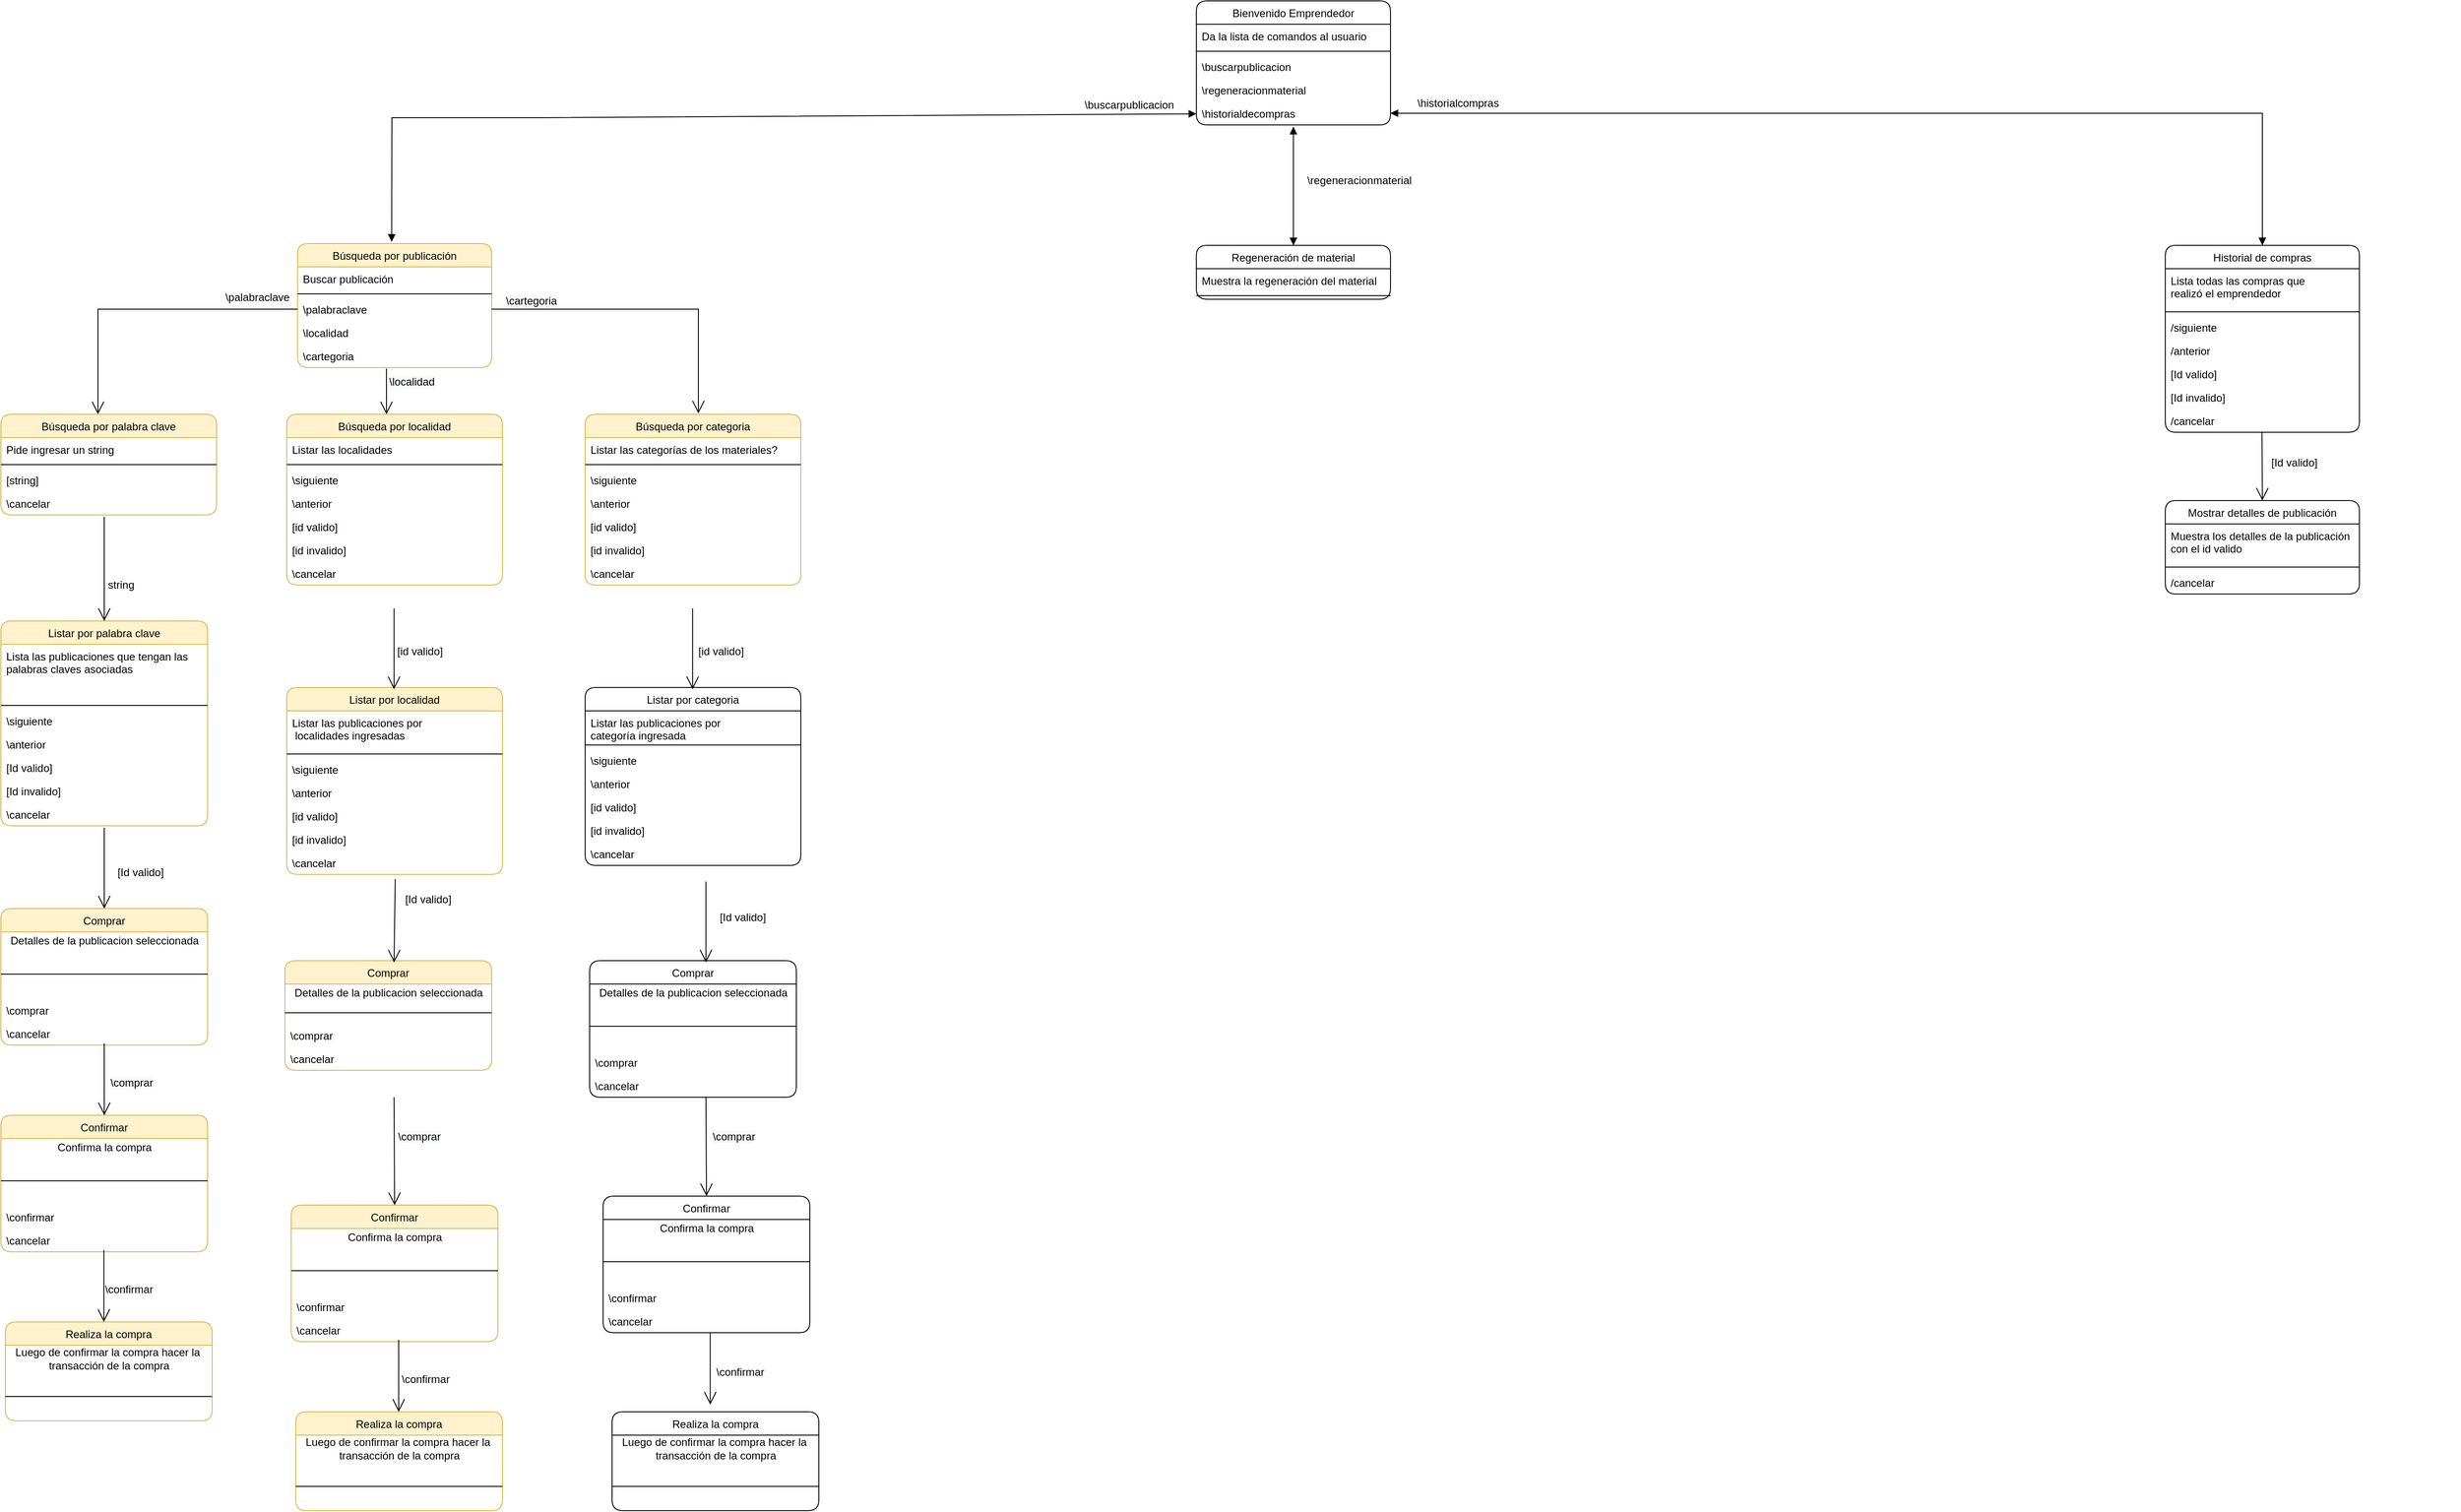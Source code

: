 <mxfile version="15.7.3" type="device"><diagram id="ck6hwYot3QmczjwxA_Va" name="Page-1"><mxGraphModel dx="2500" dy="2056" grid="1" gridSize="10" guides="1" tooltips="1" connect="1" arrows="1" fold="1" page="1" pageScale="1" pageWidth="827" pageHeight="1169" math="0" shadow="0"><root><mxCell id="0"/><mxCell id="1" parent="0"/><mxCell id="-AC4MAWslslYkM7edlEW-5" value="Bienvenido Emprendedor" style="swimlane;fontStyle=0;childLayout=stackLayout;horizontal=1;startSize=26;fillColor=none;horizontalStack=0;resizeParent=1;resizeParentMax=0;resizeLast=0;collapsible=1;marginBottom=0;rounded=1;" parent="1" vertex="1"><mxGeometry x="990" y="-460" width="216" height="138" as="geometry"><mxRectangle x="307" y="-410" width="170" height="26" as="alternateBounds"/></mxGeometry></mxCell><mxCell id="-AC4MAWslslYkM7edlEW-6" value="Da la lista de comandos al usuario" style="text;strokeColor=none;fillColor=none;align=left;verticalAlign=top;spacingLeft=4;spacingRight=4;overflow=hidden;rotatable=0;points=[[0,0.5],[1,0.5]];portConstraint=eastwest;" parent="-AC4MAWslslYkM7edlEW-5" vertex="1"><mxGeometry y="26" width="216" height="26" as="geometry"/></mxCell><mxCell id="-AC4MAWslslYkM7edlEW-7" value="" style="line;strokeWidth=1;fillColor=none;align=left;verticalAlign=middle;spacingTop=-1;spacingLeft=3;spacingRight=3;rotatable=0;labelPosition=right;points=[];portConstraint=eastwest;rounded=1;" parent="-AC4MAWslslYkM7edlEW-5" vertex="1"><mxGeometry y="52" width="216" height="8" as="geometry"/></mxCell><mxCell id="-AC4MAWslslYkM7edlEW-8" value="\buscarpublicacion" style="text;strokeColor=none;fillColor=none;align=left;verticalAlign=top;spacingLeft=4;spacingRight=4;overflow=hidden;rotatable=0;points=[[0,0.5],[1,0.5]];portConstraint=eastwest;glass=0;shadow=0;" parent="-AC4MAWslslYkM7edlEW-5" vertex="1"><mxGeometry y="60" width="216" height="26" as="geometry"/></mxCell><mxCell id="-AC4MAWslslYkM7edlEW-9" value="\regeneracionmaterial" style="text;strokeColor=none;fillColor=none;align=left;verticalAlign=top;spacingLeft=4;spacingRight=4;overflow=hidden;rotatable=0;points=[[0,0.5],[1,0.5]];portConstraint=eastwest;" parent="-AC4MAWslslYkM7edlEW-5" vertex="1"><mxGeometry y="86" width="216" height="26" as="geometry"/></mxCell><mxCell id="-AC4MAWslslYkM7edlEW-10" value="\historialdecompras" style="text;strokeColor=none;fillColor=none;align=left;verticalAlign=top;spacingLeft=4;spacingRight=4;overflow=hidden;rotatable=0;points=[[0,0.5],[1,0.5]];portConstraint=eastwest;" parent="-AC4MAWslslYkM7edlEW-5" vertex="1"><mxGeometry y="112" width="216" height="26" as="geometry"/></mxCell><mxCell id="-AC4MAWslslYkM7edlEW-22" value="Búsqueda por publicación" style="swimlane;fontStyle=0;childLayout=stackLayout;horizontal=1;startSize=26;fillColor=#fff2cc;horizontalStack=0;resizeParent=1;resizeParentMax=0;resizeLast=0;collapsible=1;marginBottom=0;rounded=1;strokeColor=#d6b656;" parent="1" vertex="1"><mxGeometry x="-10" y="-190" width="216" height="138" as="geometry"><mxRectangle x="307" y="-410" width="170" height="26" as="alternateBounds"/></mxGeometry></mxCell><mxCell id="-AC4MAWslslYkM7edlEW-23" value="Buscar publicación " style="text;strokeColor=none;fillColor=none;align=left;verticalAlign=top;spacingLeft=4;spacingRight=4;overflow=hidden;rotatable=0;points=[[0,0.5],[1,0.5]];portConstraint=eastwest;" parent="-AC4MAWslslYkM7edlEW-22" vertex="1"><mxGeometry y="26" width="216" height="26" as="geometry"/></mxCell><mxCell id="-AC4MAWslslYkM7edlEW-24" value="" style="line;strokeWidth=1;fillColor=none;align=left;verticalAlign=middle;spacingTop=-1;spacingLeft=3;spacingRight=3;rotatable=0;labelPosition=right;points=[];portConstraint=eastwest;rounded=1;" parent="-AC4MAWslslYkM7edlEW-22" vertex="1"><mxGeometry y="52" width="216" height="8" as="geometry"/></mxCell><mxCell id="-AC4MAWslslYkM7edlEW-25" value="\palabraclave" style="text;strokeColor=none;fillColor=none;align=left;verticalAlign=top;spacingLeft=4;spacingRight=4;overflow=hidden;rotatable=0;points=[[0,0.5],[1,0.5]];portConstraint=eastwest;glass=0;shadow=0;" parent="-AC4MAWslslYkM7edlEW-22" vertex="1"><mxGeometry y="60" width="216" height="26" as="geometry"/></mxCell><mxCell id="-AC4MAWslslYkM7edlEW-26" value="\localidad" style="text;strokeColor=none;fillColor=none;align=left;verticalAlign=top;spacingLeft=4;spacingRight=4;overflow=hidden;rotatable=0;points=[[0,0.5],[1,0.5]];portConstraint=eastwest;" parent="-AC4MAWslslYkM7edlEW-22" vertex="1"><mxGeometry y="86" width="216" height="26" as="geometry"/></mxCell><mxCell id="-AC4MAWslslYkM7edlEW-27" value="\cartegoria" style="text;strokeColor=none;fillColor=none;align=left;verticalAlign=top;spacingLeft=4;spacingRight=4;overflow=hidden;rotatable=0;points=[[0,0.5],[1,0.5]];portConstraint=eastwest;" parent="-AC4MAWslslYkM7edlEW-22" vertex="1"><mxGeometry y="112" width="216" height="26" as="geometry"/></mxCell><mxCell id="-AC4MAWslslYkM7edlEW-28" value="" style="endArrow=block;startArrow=block;endFill=1;startFill=1;html=1;rounded=0;exitX=0.485;exitY=-0.014;exitDx=0;exitDy=0;exitPerimeter=0;" parent="1" source="-AC4MAWslslYkM7edlEW-22" target="-AC4MAWslslYkM7edlEW-10" edge="1"><mxGeometry width="160" relative="1" as="geometry"><mxPoint x="140" y="-180" as="sourcePoint"/><mxPoint x="300" y="-180" as="targetPoint"/><Array as="points"><mxPoint x="95" y="-330"/><mxPoint x="260" y="-330"/></Array></mxGeometry></mxCell><mxCell id="-AC4MAWslslYkM7edlEW-29" value="\buscarpublicacion" style="text;html=1;align=center;verticalAlign=middle;resizable=0;points=[];autosize=1;strokeColor=none;fillColor=none;" parent="1" vertex="1"><mxGeometry x="860" y="-354" width="110" height="20" as="geometry"/></mxCell><mxCell id="-AC4MAWslslYkM7edlEW-30" value="" style="endArrow=open;endFill=1;endSize=12;html=1;rounded=0;exitX=0.458;exitY=1.044;exitDx=0;exitDy=0;exitPerimeter=0;" parent="1" source="-AC4MAWslslYkM7edlEW-27" edge="1"><mxGeometry width="160" relative="1" as="geometry"><mxPoint x="10" y="-80" as="sourcePoint"/><mxPoint x="89" as="targetPoint"/></mxGeometry></mxCell><mxCell id="-AC4MAWslslYkM7edlEW-62" value="" style="endArrow=open;endFill=1;endSize=12;html=1;rounded=0;exitX=0;exitY=0.5;exitDx=0;exitDy=0;entryX=0.5;entryY=0;entryDx=0;entryDy=0;" parent="1" source="-AC4MAWslslYkM7edlEW-25" edge="1"><mxGeometry width="160" relative="1" as="geometry"><mxPoint x="-20" y="-70" as="sourcePoint"/><mxPoint x="-232.0" as="targetPoint"/><Array as="points"><mxPoint x="-232" y="-117"/></Array></mxGeometry></mxCell><mxCell id="-AC4MAWslslYkM7edlEW-63" value="" style="endArrow=open;endFill=1;endSize=12;html=1;rounded=0;exitX=1;exitY=0.5;exitDx=0;exitDy=0;entryX=0.537;entryY=-0.007;entryDx=0;entryDy=0;entryPerimeter=0;" parent="1" source="-AC4MAWslslYkM7edlEW-25" edge="1"><mxGeometry width="160" relative="1" as="geometry"><mxPoint x="-20" y="-70" as="sourcePoint"/><mxPoint x="435.992" y="-0.966" as="targetPoint"/><Array as="points"><mxPoint x="436" y="-117"/></Array></mxGeometry></mxCell><mxCell id="-AC4MAWslslYkM7edlEW-64" value="&lt;span style=&quot;text-align: left&quot;&gt;\palabraclave&lt;/span&gt;" style="text;html=1;align=center;verticalAlign=middle;resizable=0;points=[];autosize=1;strokeColor=none;fillColor=none;" parent="1" vertex="1"><mxGeometry x="-100" y="-140" width="90" height="20" as="geometry"/></mxCell><mxCell id="-AC4MAWslslYkM7edlEW-65" value="&lt;span style=&quot;color: rgb(0, 0, 0); font-family: helvetica; font-size: 12px; font-style: normal; font-weight: 400; letter-spacing: normal; text-align: left; text-indent: 0px; text-transform: none; word-spacing: 0px; background-color: rgb(248, 249, 250); display: inline; float: none;&quot;&gt;\localidad&lt;/span&gt;" style="text;whiteSpace=wrap;html=1;" parent="1" vertex="1"><mxGeometry x="90" y="-50" width="80" height="30" as="geometry"/></mxCell><mxCell id="-AC4MAWslslYkM7edlEW-67" value="&lt;span style=&quot;color: rgb(0, 0, 0); font-family: helvetica; font-size: 12px; font-style: normal; font-weight: 400; letter-spacing: normal; text-align: left; text-indent: 0px; text-transform: none; word-spacing: 0px; background-color: rgb(248, 249, 250); display: inline; float: none;&quot;&gt;\cartegoria&lt;/span&gt;" style="text;whiteSpace=wrap;html=1;" parent="1" vertex="1"><mxGeometry x="220" y="-140" width="80" height="30" as="geometry"/></mxCell><mxCell id="-AC4MAWslslYkM7edlEW-74" value="Búsqueda por palabra clave" style="swimlane;fontStyle=0;childLayout=stackLayout;horizontal=1;startSize=26;horizontalStack=0;resizeParent=1;resizeParentMax=0;resizeLast=0;collapsible=1;marginBottom=0;rounded=1;fillColor=#fff2cc;strokeColor=#d6b656;" parent="1" vertex="1"><mxGeometry x="-340" width="240" height="112" as="geometry"/></mxCell><mxCell id="-AC4MAWslslYkM7edlEW-75" value="Pide ingresar un string" style="text;strokeColor=none;fillColor=none;align=left;verticalAlign=top;spacingLeft=4;spacingRight=4;overflow=hidden;rotatable=0;points=[[0,0.5],[1,0.5]];portConstraint=eastwest;" parent="-AC4MAWslslYkM7edlEW-74" vertex="1"><mxGeometry y="26" width="240" height="26" as="geometry"/></mxCell><mxCell id="-AC4MAWslslYkM7edlEW-76" value="" style="line;strokeWidth=1;fillColor=none;align=left;verticalAlign=middle;spacingTop=-1;spacingLeft=3;spacingRight=3;rotatable=0;labelPosition=right;points=[];portConstraint=eastwest;rounded=1;" parent="-AC4MAWslslYkM7edlEW-74" vertex="1"><mxGeometry y="52" width="240" height="8" as="geometry"/></mxCell><mxCell id="-AC4MAWslslYkM7edlEW-77" value="[string]" style="text;strokeColor=none;fillColor=none;align=left;verticalAlign=top;spacingLeft=4;spacingRight=4;overflow=hidden;rotatable=0;points=[[0,0.5],[1,0.5]];portConstraint=eastwest;" parent="-AC4MAWslslYkM7edlEW-74" vertex="1"><mxGeometry y="60" width="240" height="26" as="geometry"/></mxCell><mxCell id="-AC4MAWslslYkM7edlEW-79" value="\cancelar" style="text;strokeColor=none;fillColor=none;align=left;verticalAlign=top;spacingLeft=4;spacingRight=4;overflow=hidden;rotatable=0;points=[[0,0.5],[1,0.5]];portConstraint=eastwest;" parent="-AC4MAWslslYkM7edlEW-74" vertex="1"><mxGeometry y="86" width="240" height="26" as="geometry"/></mxCell><mxCell id="-AC4MAWslslYkM7edlEW-80" value="Búsqueda por localidad" style="swimlane;fontStyle=0;childLayout=stackLayout;horizontal=1;startSize=26;horizontalStack=0;resizeParent=1;resizeParentMax=0;resizeLast=0;collapsible=1;marginBottom=0;rounded=1;fillColor=#fff2cc;strokeColor=#d6b656;" parent="1" vertex="1"><mxGeometry x="-22" width="240" height="190" as="geometry"/></mxCell><mxCell id="-AC4MAWslslYkM7edlEW-81" value="Listar las localidades" style="text;strokeColor=none;fillColor=none;align=left;verticalAlign=top;spacingLeft=4;spacingRight=4;overflow=hidden;rotatable=0;points=[[0,0.5],[1,0.5]];portConstraint=eastwest;" parent="-AC4MAWslslYkM7edlEW-80" vertex="1"><mxGeometry y="26" width="240" height="26" as="geometry"/></mxCell><mxCell id="-AC4MAWslslYkM7edlEW-82" value="" style="line;strokeWidth=1;fillColor=none;align=left;verticalAlign=middle;spacingTop=-1;spacingLeft=3;spacingRight=3;rotatable=0;labelPosition=right;points=[];portConstraint=eastwest;rounded=1;" parent="-AC4MAWslslYkM7edlEW-80" vertex="1"><mxGeometry y="52" width="240" height="8" as="geometry"/></mxCell><mxCell id="-AC4MAWslslYkM7edlEW-83" value="\siguiente" style="text;strokeColor=none;fillColor=none;align=left;verticalAlign=top;spacingLeft=4;spacingRight=4;overflow=hidden;rotatable=0;points=[[0,0.5],[1,0.5]];portConstraint=eastwest;" parent="-AC4MAWslslYkM7edlEW-80" vertex="1"><mxGeometry y="60" width="240" height="26" as="geometry"/></mxCell><mxCell id="-AC4MAWslslYkM7edlEW-84" value="\anterior" style="text;strokeColor=none;fillColor=none;align=left;verticalAlign=top;spacingLeft=4;spacingRight=4;overflow=hidden;rotatable=0;points=[[0,0.5],[1,0.5]];portConstraint=eastwest;" parent="-AC4MAWslslYkM7edlEW-80" vertex="1"><mxGeometry y="86" width="240" height="26" as="geometry"/></mxCell><mxCell id="-AC4MAWslslYkM7edlEW-85" value="[id valido]" style="text;strokeColor=none;fillColor=none;align=left;verticalAlign=top;spacingLeft=4;spacingRight=4;overflow=hidden;rotatable=0;points=[[0,0.5],[1,0.5]];portConstraint=eastwest;" parent="-AC4MAWslslYkM7edlEW-80" vertex="1"><mxGeometry y="112" width="240" height="26" as="geometry"/></mxCell><mxCell id="-AC4MAWslslYkM7edlEW-86" value="[id invalido]" style="text;strokeColor=none;fillColor=none;align=left;verticalAlign=top;spacingLeft=4;spacingRight=4;overflow=hidden;rotatable=0;points=[[0,0.5],[1,0.5]];portConstraint=eastwest;" parent="-AC4MAWslslYkM7edlEW-80" vertex="1"><mxGeometry y="138" width="240" height="26" as="geometry"/></mxCell><mxCell id="-AC4MAWslslYkM7edlEW-88" value="\cancelar" style="text;strokeColor=none;fillColor=none;align=left;verticalAlign=top;spacingLeft=4;spacingRight=4;overflow=hidden;rotatable=0;points=[[0,0.5],[1,0.5]];portConstraint=eastwest;" parent="-AC4MAWslslYkM7edlEW-80" vertex="1"><mxGeometry y="164" width="240" height="26" as="geometry"/></mxCell><mxCell id="-AC4MAWslslYkM7edlEW-91" value="Búsqueda por categoria" style="swimlane;fontStyle=0;childLayout=stackLayout;horizontal=1;startSize=26;horizontalStack=0;resizeParent=1;resizeParentMax=0;resizeLast=0;collapsible=1;marginBottom=0;rounded=1;fillColor=#fff2cc;strokeColor=#d6b656;" parent="1" vertex="1"><mxGeometry x="310" width="240" height="190" as="geometry"/></mxCell><mxCell id="-AC4MAWslslYkM7edlEW-92" value="Listar las categorías de los materiales?" style="text;strokeColor=none;fillColor=none;align=left;verticalAlign=top;spacingLeft=4;spacingRight=4;overflow=hidden;rotatable=0;points=[[0,0.5],[1,0.5]];portConstraint=eastwest;" parent="-AC4MAWslslYkM7edlEW-91" vertex="1"><mxGeometry y="26" width="240" height="26" as="geometry"/></mxCell><mxCell id="-AC4MAWslslYkM7edlEW-93" value="" style="line;strokeWidth=1;fillColor=none;align=left;verticalAlign=middle;spacingTop=-1;spacingLeft=3;spacingRight=3;rotatable=0;labelPosition=right;points=[];portConstraint=eastwest;rounded=1;" parent="-AC4MAWslslYkM7edlEW-91" vertex="1"><mxGeometry y="52" width="240" height="8" as="geometry"/></mxCell><mxCell id="-AC4MAWslslYkM7edlEW-94" value="\siguiente" style="text;strokeColor=none;fillColor=none;align=left;verticalAlign=top;spacingLeft=4;spacingRight=4;overflow=hidden;rotatable=0;points=[[0,0.5],[1,0.5]];portConstraint=eastwest;" parent="-AC4MAWslslYkM7edlEW-91" vertex="1"><mxGeometry y="60" width="240" height="26" as="geometry"/></mxCell><mxCell id="-AC4MAWslslYkM7edlEW-95" value="\anterior" style="text;strokeColor=none;fillColor=none;align=left;verticalAlign=top;spacingLeft=4;spacingRight=4;overflow=hidden;rotatable=0;points=[[0,0.5],[1,0.5]];portConstraint=eastwest;" parent="-AC4MAWslslYkM7edlEW-91" vertex="1"><mxGeometry y="86" width="240" height="26" as="geometry"/></mxCell><mxCell id="-AC4MAWslslYkM7edlEW-96" value="[id valido]" style="text;strokeColor=none;fillColor=none;align=left;verticalAlign=top;spacingLeft=4;spacingRight=4;overflow=hidden;rotatable=0;points=[[0,0.5],[1,0.5]];portConstraint=eastwest;" parent="-AC4MAWslslYkM7edlEW-91" vertex="1"><mxGeometry y="112" width="240" height="26" as="geometry"/></mxCell><mxCell id="-AC4MAWslslYkM7edlEW-97" value="[id invalido]" style="text;strokeColor=none;fillColor=none;align=left;verticalAlign=top;spacingLeft=4;spacingRight=4;overflow=hidden;rotatable=0;points=[[0,0.5],[1,0.5]];portConstraint=eastwest;" parent="-AC4MAWslslYkM7edlEW-91" vertex="1"><mxGeometry y="138" width="240" height="26" as="geometry"/></mxCell><mxCell id="-AC4MAWslslYkM7edlEW-99" value="\cancelar" style="text;strokeColor=none;fillColor=none;align=left;verticalAlign=top;spacingLeft=4;spacingRight=4;overflow=hidden;rotatable=0;points=[[0,0.5],[1,0.5]];portConstraint=eastwest;" parent="-AC4MAWslslYkM7edlEW-91" vertex="1"><mxGeometry y="164" width="240" height="26" as="geometry"/></mxCell><mxCell id="-AC4MAWslslYkM7edlEW-100" value="Regeneración de material" style="swimlane;fontStyle=0;childLayout=stackLayout;horizontal=1;startSize=26;fillColor=none;horizontalStack=0;resizeParent=1;resizeParentMax=0;resizeLast=0;collapsible=1;marginBottom=0;rounded=1;" parent="1" vertex="1"><mxGeometry x="990" y="-188" width="216" height="60" as="geometry"><mxRectangle x="307" y="-410" width="170" height="26" as="alternateBounds"/></mxGeometry></mxCell><mxCell id="-AC4MAWslslYkM7edlEW-101" value="Muestra la regeneración del material " style="text;strokeColor=none;fillColor=none;align=left;verticalAlign=top;spacingLeft=4;spacingRight=4;overflow=hidden;rotatable=0;points=[[0,0.5],[1,0.5]];portConstraint=eastwest;" parent="-AC4MAWslslYkM7edlEW-100" vertex="1"><mxGeometry y="26" width="216" height="26" as="geometry"/></mxCell><mxCell id="-AC4MAWslslYkM7edlEW-102" value="" style="line;strokeWidth=1;fillColor=none;align=left;verticalAlign=middle;spacingTop=-1;spacingLeft=3;spacingRight=3;rotatable=0;labelPosition=right;points=[];portConstraint=eastwest;rounded=1;" parent="-AC4MAWslslYkM7edlEW-100" vertex="1"><mxGeometry y="52" width="216" height="8" as="geometry"/></mxCell><mxCell id="-AC4MAWslslYkM7edlEW-108" value="" style="endArrow=block;startArrow=block;endFill=1;startFill=1;html=1;rounded=0;entryX=0.5;entryY=0;entryDx=0;entryDy=0;" parent="1" target="-AC4MAWslslYkM7edlEW-100" edge="1"><mxGeometry width="160" relative="1" as="geometry"><mxPoint x="1098" y="-320" as="sourcePoint"/><mxPoint x="590" y="-240" as="targetPoint"/><Array as="points"><mxPoint x="1098" y="-285"/></Array></mxGeometry></mxCell><mxCell id="-AC4MAWslslYkM7edlEW-109" value="&lt;span style=&quot;text-align: left&quot;&gt;\regeneracionmaterial&lt;/span&gt;" style="text;html=1;align=center;verticalAlign=middle;resizable=0;points=[];autosize=1;strokeColor=none;fillColor=none;" parent="1" vertex="1"><mxGeometry x="1106" y="-270" width="130" height="20" as="geometry"/></mxCell><mxCell id="-AC4MAWslslYkM7edlEW-111" value="Historial de compras" style="swimlane;fontStyle=0;childLayout=stackLayout;horizontal=1;startSize=26;fillColor=none;horizontalStack=0;resizeParent=1;resizeParentMax=0;resizeLast=0;collapsible=1;marginBottom=0;rounded=1;" parent="1" vertex="1"><mxGeometry x="2068" y="-188" width="216" height="208" as="geometry"><mxRectangle x="307" y="-410" width="170" height="26" as="alternateBounds"/></mxGeometry></mxCell><mxCell id="-AC4MAWslslYkM7edlEW-112" value="Lista todas las compras que &#10;realizó el emprendedor" style="text;strokeColor=none;fillColor=none;align=left;verticalAlign=top;spacingLeft=4;spacingRight=4;overflow=hidden;rotatable=0;points=[[0,0.5],[1,0.5]];portConstraint=eastwest;" parent="-AC4MAWslslYkM7edlEW-111" vertex="1"><mxGeometry y="26" width="216" height="44" as="geometry"/></mxCell><mxCell id="-AC4MAWslslYkM7edlEW-113" value="" style="line;strokeWidth=1;fillColor=none;align=left;verticalAlign=middle;spacingTop=-1;spacingLeft=3;spacingRight=3;rotatable=0;labelPosition=right;points=[];portConstraint=eastwest;rounded=1;" parent="-AC4MAWslslYkM7edlEW-111" vertex="1"><mxGeometry y="70" width="216" height="8" as="geometry"/></mxCell><mxCell id="-AC4MAWslslYkM7edlEW-114" value="/siguiente&#10;" style="text;strokeColor=none;fillColor=none;align=left;verticalAlign=top;spacingLeft=4;spacingRight=4;overflow=hidden;rotatable=0;points=[[0,0.5],[1,0.5]];portConstraint=eastwest;glass=0;shadow=0;" parent="-AC4MAWslslYkM7edlEW-111" vertex="1"><mxGeometry y="78" width="216" height="26" as="geometry"/></mxCell><mxCell id="-AC4MAWslslYkM7edlEW-287" value="/anterior&#10;" style="text;strokeColor=none;fillColor=none;align=left;verticalAlign=top;spacingLeft=4;spacingRight=4;overflow=hidden;rotatable=0;points=[[0,0.5],[1,0.5]];portConstraint=eastwest;glass=0;shadow=0;" parent="-AC4MAWslslYkM7edlEW-111" vertex="1"><mxGeometry y="104" width="216" height="26" as="geometry"/></mxCell><mxCell id="-AC4MAWslslYkM7edlEW-288" value="[Id valido]" style="text;strokeColor=none;fillColor=none;align=left;verticalAlign=top;spacingLeft=4;spacingRight=4;overflow=hidden;rotatable=0;points=[[0,0.5],[1,0.5]];portConstraint=eastwest;glass=0;shadow=0;" parent="-AC4MAWslslYkM7edlEW-111" vertex="1"><mxGeometry y="130" width="216" height="26" as="geometry"/></mxCell><mxCell id="-AC4MAWslslYkM7edlEW-289" value="[Id invalido]" style="text;strokeColor=none;fillColor=none;align=left;verticalAlign=top;spacingLeft=4;spacingRight=4;overflow=hidden;rotatable=0;points=[[0,0.5],[1,0.5]];portConstraint=eastwest;glass=0;shadow=0;" parent="-AC4MAWslslYkM7edlEW-111" vertex="1"><mxGeometry y="156" width="216" height="26" as="geometry"/></mxCell><mxCell id="-AC4MAWslslYkM7edlEW-286" value="/cancelar&#10;&#10;" style="text;strokeColor=none;fillColor=none;align=left;verticalAlign=top;spacingLeft=4;spacingRight=4;overflow=hidden;rotatable=0;points=[[0,0.5],[1,0.5]];portConstraint=eastwest;glass=0;shadow=0;" parent="-AC4MAWslslYkM7edlEW-111" vertex="1"><mxGeometry y="182" width="216" height="26" as="geometry"/></mxCell><mxCell id="-AC4MAWslslYkM7edlEW-117" value="" style="endArrow=block;startArrow=block;endFill=1;startFill=1;html=1;rounded=0;exitX=1;exitY=0.5;exitDx=0;exitDy=0;entryX=0.5;entryY=0;entryDx=0;entryDy=0;" parent="1" source="-AC4MAWslslYkM7edlEW-10" target="-AC4MAWslslYkM7edlEW-111" edge="1"><mxGeometry width="160" relative="1" as="geometry"><mxPoint x="1330" y="-280" as="sourcePoint"/><mxPoint x="1490" y="-280" as="targetPoint"/><Array as="points"><mxPoint x="1838" y="-335"/><mxPoint x="2176" y="-335"/></Array></mxGeometry></mxCell><mxCell id="-AC4MAWslslYkM7edlEW-118" value="\historialcompras" style="text;strokeColor=none;fillColor=none;align=left;verticalAlign=top;spacingLeft=4;spacingRight=4;overflow=hidden;rotatable=0;points=[[0,0.5],[1,0.5]];portConstraint=eastwest;" parent="1" vertex="1"><mxGeometry x="1230" y="-360" width="216" height="26" as="geometry"/></mxCell><mxCell id="-AC4MAWslslYkM7edlEW-119" value="Listar por palabra clave" style="swimlane;fontStyle=0;childLayout=stackLayout;horizontal=1;startSize=26;horizontalStack=0;resizeParent=1;resizeParentMax=0;resizeLast=0;collapsible=1;marginBottom=0;rounded=1;fillColor=#fff2cc;strokeColor=#d6b656;" parent="1" vertex="1"><mxGeometry x="-340" y="230" width="230" height="228" as="geometry"/></mxCell><mxCell id="-AC4MAWslslYkM7edlEW-120" value="Lista las publicaciones que tengan las &#10;palabras claves asociadas" style="text;strokeColor=none;fillColor=none;align=left;verticalAlign=top;spacingLeft=4;spacingRight=4;overflow=hidden;rotatable=0;points=[[0,0.5],[1,0.5]];portConstraint=eastwest;" parent="-AC4MAWslslYkM7edlEW-119" vertex="1"><mxGeometry y="26" width="230" height="64" as="geometry"/></mxCell><mxCell id="-AC4MAWslslYkM7edlEW-121" value="" style="line;strokeWidth=1;fillColor=none;align=left;verticalAlign=middle;spacingTop=-1;spacingLeft=3;spacingRight=3;rotatable=0;labelPosition=right;points=[];portConstraint=eastwest;rounded=1;" parent="-AC4MAWslslYkM7edlEW-119" vertex="1"><mxGeometry y="90" width="230" height="8" as="geometry"/></mxCell><mxCell id="-AC4MAWslslYkM7edlEW-124" value="\siguiente" style="text;strokeColor=none;fillColor=none;align=left;verticalAlign=top;spacingLeft=4;spacingRight=4;overflow=hidden;rotatable=0;points=[[0,0.5],[1,0.5]];portConstraint=eastwest;" parent="-AC4MAWslslYkM7edlEW-119" vertex="1"><mxGeometry y="98" width="230" height="26" as="geometry"/></mxCell><mxCell id="-AC4MAWslslYkM7edlEW-130" value="\anterior" style="text;strokeColor=none;fillColor=none;align=left;verticalAlign=top;spacingLeft=4;spacingRight=4;overflow=hidden;rotatable=0;points=[[0,0.5],[1,0.5]];portConstraint=eastwest;" parent="-AC4MAWslslYkM7edlEW-119" vertex="1"><mxGeometry y="124" width="230" height="26" as="geometry"/></mxCell><mxCell id="-AC4MAWslslYkM7edlEW-132" value="[Id valido]" style="text;strokeColor=none;fillColor=none;align=left;verticalAlign=top;spacingLeft=4;spacingRight=4;overflow=hidden;rotatable=0;points=[[0,0.5],[1,0.5]];portConstraint=eastwest;" parent="-AC4MAWslslYkM7edlEW-119" vertex="1"><mxGeometry y="150" width="230" height="26" as="geometry"/></mxCell><mxCell id="-AC4MAWslslYkM7edlEW-134" value="[Id invalido]" style="text;strokeColor=none;fillColor=none;align=left;verticalAlign=top;spacingLeft=4;spacingRight=4;overflow=hidden;rotatable=0;points=[[0,0.5],[1,0.5]];portConstraint=eastwest;" parent="-AC4MAWslslYkM7edlEW-119" vertex="1"><mxGeometry y="176" width="230" height="26" as="geometry"/></mxCell><mxCell id="-AC4MAWslslYkM7edlEW-131" value="\cancelar" style="text;strokeColor=none;fillColor=none;align=left;verticalAlign=top;spacingLeft=4;spacingRight=4;overflow=hidden;rotatable=0;points=[[0,0.5],[1,0.5]];portConstraint=eastwest;" parent="-AC4MAWslslYkM7edlEW-119" vertex="1"><mxGeometry y="202" width="230" height="26" as="geometry"/></mxCell><mxCell id="-AC4MAWslslYkM7edlEW-127" value="" style="endArrow=open;endFill=1;endSize=12;html=1;rounded=0;entryX=0.5;entryY=0;entryDx=0;entryDy=0;exitX=0.479;exitY=1.077;exitDx=0;exitDy=0;exitPerimeter=0;" parent="1" source="-AC4MAWslslYkM7edlEW-79" target="-AC4MAWslslYkM7edlEW-119" edge="1"><mxGeometry width="160" relative="1" as="geometry"><mxPoint x="-225" y="140" as="sourcePoint"/><mxPoint x="100" y="20" as="targetPoint"/></mxGeometry></mxCell><mxCell id="-AC4MAWslslYkM7edlEW-128" value="&lt;span style=&quot;text-align: left&quot;&gt;string&amp;nbsp;&lt;/span&gt;" style="text;html=1;align=center;verticalAlign=middle;resizable=0;points=[];autosize=1;strokeColor=none;fillColor=none;" parent="1" vertex="1"><mxGeometry x="-230" y="180" width="50" height="20" as="geometry"/></mxCell><mxCell id="-AC4MAWslslYkM7edlEW-135" value="Comprar" style="swimlane;fontStyle=0;childLayout=stackLayout;horizontal=1;startSize=26;horizontalStack=0;resizeParent=1;resizeParentMax=0;resizeLast=0;collapsible=1;marginBottom=0;rounded=1;fillColor=#fff2cc;strokeColor=#d6b656;" parent="1" vertex="1"><mxGeometry x="-340" y="550" width="230" height="152" as="geometry"/></mxCell><mxCell id="-AC4MAWslslYkM7edlEW-145" value="Detalles de la publicacion seleccionada" style="text;html=1;align=center;verticalAlign=middle;resizable=0;points=[];autosize=1;strokeColor=none;fillColor=none;" parent="-AC4MAWslslYkM7edlEW-135" vertex="1"><mxGeometry y="26" width="230" height="20" as="geometry"/></mxCell><mxCell id="-AC4MAWslslYkM7edlEW-137" value="" style="line;strokeWidth=1;fillColor=none;align=left;verticalAlign=middle;spacingTop=-1;spacingLeft=3;spacingRight=3;rotatable=0;labelPosition=right;points=[];portConstraint=eastwest;rounded=1;" parent="-AC4MAWslslYkM7edlEW-135" vertex="1"><mxGeometry y="46" width="230" height="54" as="geometry"/></mxCell><mxCell id="-AC4MAWslslYkM7edlEW-139" value="\comprar" style="text;strokeColor=none;fillColor=none;align=left;verticalAlign=top;spacingLeft=4;spacingRight=4;overflow=hidden;rotatable=0;points=[[0,0.5],[1,0.5]];portConstraint=eastwest;" parent="-AC4MAWslslYkM7edlEW-135" vertex="1"><mxGeometry y="100" width="230" height="26" as="geometry"/></mxCell><mxCell id="-AC4MAWslslYkM7edlEW-142" value="\cancelar" style="text;strokeColor=none;fillColor=none;align=left;verticalAlign=top;spacingLeft=4;spacingRight=4;overflow=hidden;rotatable=0;points=[[0,0.5],[1,0.5]];portConstraint=eastwest;" parent="-AC4MAWslslYkM7edlEW-135" vertex="1"><mxGeometry y="126" width="230" height="26" as="geometry"/></mxCell><mxCell id="-AC4MAWslslYkM7edlEW-143" value="" style="endArrow=open;endFill=1;endSize=12;html=1;rounded=0;entryX=0.5;entryY=0;entryDx=0;entryDy=0;" parent="1" target="-AC4MAWslslYkM7edlEW-135" edge="1"><mxGeometry width="160" relative="1" as="geometry"><mxPoint x="-225" y="460" as="sourcePoint"/><mxPoint x="-120" y="620" as="targetPoint"/></mxGeometry></mxCell><mxCell id="-AC4MAWslslYkM7edlEW-144" value="[Id valido]" style="text;html=1;align=center;verticalAlign=middle;resizable=0;points=[];autosize=1;strokeColor=none;fillColor=none;" parent="1" vertex="1"><mxGeometry x="-220" y="500" width="70" height="20" as="geometry"/></mxCell><mxCell id="-AC4MAWslslYkM7edlEW-146" value="Confirmar" style="swimlane;fontStyle=0;childLayout=stackLayout;horizontal=1;startSize=26;horizontalStack=0;resizeParent=1;resizeParentMax=0;resizeLast=0;collapsible=1;marginBottom=0;rounded=1;fillColor=#fff2cc;strokeColor=#d6b656;" parent="1" vertex="1"><mxGeometry x="-340" y="780" width="230" height="152" as="geometry"/></mxCell><mxCell id="-AC4MAWslslYkM7edlEW-147" value="Confirma la compra" style="text;html=1;align=center;verticalAlign=middle;resizable=0;points=[];autosize=1;" parent="-AC4MAWslslYkM7edlEW-146" vertex="1"><mxGeometry y="26" width="230" height="20" as="geometry"/></mxCell><mxCell id="-AC4MAWslslYkM7edlEW-148" value="" style="line;strokeWidth=1;fillColor=none;align=left;verticalAlign=middle;spacingTop=-1;spacingLeft=3;spacingRight=3;rotatable=0;labelPosition=right;points=[];portConstraint=eastwest;rounded=1;" parent="-AC4MAWslslYkM7edlEW-146" vertex="1"><mxGeometry y="46" width="230" height="54" as="geometry"/></mxCell><mxCell id="-AC4MAWslslYkM7edlEW-149" value="\confirmar" style="text;strokeColor=none;fillColor=none;align=left;verticalAlign=top;spacingLeft=4;spacingRight=4;overflow=hidden;rotatable=0;points=[[0,0.5],[1,0.5]];portConstraint=eastwest;" parent="-AC4MAWslslYkM7edlEW-146" vertex="1"><mxGeometry y="100" width="230" height="26" as="geometry"/></mxCell><mxCell id="-AC4MAWslslYkM7edlEW-150" value="\cancelar" style="text;strokeColor=none;fillColor=none;align=left;verticalAlign=top;spacingLeft=4;spacingRight=4;overflow=hidden;rotatable=0;points=[[0,0.5],[1,0.5]];portConstraint=eastwest;" parent="-AC4MAWslslYkM7edlEW-146" vertex="1"><mxGeometry y="126" width="230" height="26" as="geometry"/></mxCell><mxCell id="-AC4MAWslslYkM7edlEW-151" value="" style="endArrow=open;endFill=1;endSize=12;html=1;rounded=0;entryX=0.5;entryY=0;entryDx=0;entryDy=0;" parent="1" target="-AC4MAWslslYkM7edlEW-146" edge="1"><mxGeometry width="160" relative="1" as="geometry"><mxPoint x="-225" y="700" as="sourcePoint"/><mxPoint x="-215" y="560" as="targetPoint"/></mxGeometry></mxCell><mxCell id="-AC4MAWslslYkM7edlEW-152" value="&lt;span style=&quot;color: rgb(0, 0, 0); font-family: helvetica; font-size: 12px; font-style: normal; font-weight: 400; letter-spacing: normal; text-align: left; text-indent: 0px; text-transform: none; word-spacing: 0px; background-color: rgb(248, 249, 250); display: inline; float: none;&quot;&gt;\comprar&lt;/span&gt;" style="text;whiteSpace=wrap;html=1;" parent="1" vertex="1"><mxGeometry x="-220" y="730" width="70" height="30" as="geometry"/></mxCell><mxCell id="-AC4MAWslslYkM7edlEW-153" value="Listar por localidad" style="swimlane;fontStyle=0;childLayout=stackLayout;horizontal=1;startSize=26;horizontalStack=0;resizeParent=1;resizeParentMax=0;resizeLast=0;collapsible=1;marginBottom=0;rounded=1;fillColor=#fff2cc;strokeColor=#d6b656;" parent="1" vertex="1"><mxGeometry x="-22" y="304" width="240" height="208" as="geometry"/></mxCell><mxCell id="-AC4MAWslslYkM7edlEW-154" value="Listar las publicaciones por &#10; localidades ingresadas" style="text;strokeColor=none;fillColor=none;align=left;verticalAlign=top;spacingLeft=4;spacingRight=4;overflow=hidden;rotatable=0;points=[[0,0.5],[1,0.5]];portConstraint=eastwest;" parent="-AC4MAWslslYkM7edlEW-153" vertex="1"><mxGeometry y="26" width="240" height="44" as="geometry"/></mxCell><mxCell id="-AC4MAWslslYkM7edlEW-155" value="" style="line;strokeWidth=1;fillColor=none;align=left;verticalAlign=middle;spacingTop=-1;spacingLeft=3;spacingRight=3;rotatable=0;labelPosition=right;points=[];portConstraint=eastwest;rounded=1;" parent="-AC4MAWslslYkM7edlEW-153" vertex="1"><mxGeometry y="70" width="240" height="8" as="geometry"/></mxCell><mxCell id="-AC4MAWslslYkM7edlEW-156" value="\siguiente" style="text;strokeColor=none;fillColor=none;align=left;verticalAlign=top;spacingLeft=4;spacingRight=4;overflow=hidden;rotatable=0;points=[[0,0.5],[1,0.5]];portConstraint=eastwest;" parent="-AC4MAWslslYkM7edlEW-153" vertex="1"><mxGeometry y="78" width="240" height="26" as="geometry"/></mxCell><mxCell id="-AC4MAWslslYkM7edlEW-157" value="\anterior" style="text;strokeColor=none;fillColor=none;align=left;verticalAlign=top;spacingLeft=4;spacingRight=4;overflow=hidden;rotatable=0;points=[[0,0.5],[1,0.5]];portConstraint=eastwest;" parent="-AC4MAWslslYkM7edlEW-153" vertex="1"><mxGeometry y="104" width="240" height="26" as="geometry"/></mxCell><mxCell id="-AC4MAWslslYkM7edlEW-158" value="[id valido]" style="text;strokeColor=none;fillColor=none;align=left;verticalAlign=top;spacingLeft=4;spacingRight=4;overflow=hidden;rotatable=0;points=[[0,0.5],[1,0.5]];portConstraint=eastwest;" parent="-AC4MAWslslYkM7edlEW-153" vertex="1"><mxGeometry y="130" width="240" height="26" as="geometry"/></mxCell><mxCell id="-AC4MAWslslYkM7edlEW-159" value="[id invalido]" style="text;strokeColor=none;fillColor=none;align=left;verticalAlign=top;spacingLeft=4;spacingRight=4;overflow=hidden;rotatable=0;points=[[0,0.5],[1,0.5]];portConstraint=eastwest;" parent="-AC4MAWslslYkM7edlEW-153" vertex="1"><mxGeometry y="156" width="240" height="26" as="geometry"/></mxCell><mxCell id="-AC4MAWslslYkM7edlEW-161" value="\cancelar" style="text;strokeColor=none;fillColor=none;align=left;verticalAlign=top;spacingLeft=4;spacingRight=4;overflow=hidden;rotatable=0;points=[[0,0.5],[1,0.5]];portConstraint=eastwest;" parent="-AC4MAWslslYkM7edlEW-153" vertex="1"><mxGeometry y="182" width="240" height="26" as="geometry"/></mxCell><mxCell id="-AC4MAWslslYkM7edlEW-162" value="" style="endArrow=open;endFill=1;endSize=12;html=1;rounded=0;entryX=0.5;entryY=0;entryDx=0;entryDy=0;" parent="1" edge="1"><mxGeometry width="160" relative="1" as="geometry"><mxPoint x="97.41" y="216" as="sourcePoint"/><mxPoint x="97.41" y="306" as="targetPoint"/></mxGeometry></mxCell><mxCell id="-AC4MAWslslYkM7edlEW-163" value="Comprar" style="swimlane;fontStyle=0;childLayout=stackLayout;horizontal=1;startSize=26;horizontalStack=0;resizeParent=1;resizeParentMax=0;resizeLast=0;collapsible=1;marginBottom=0;rounded=1;fillColor=#fff2cc;strokeColor=#d6b656;" parent="1" vertex="1"><mxGeometry x="-24" y="608" width="230" height="122" as="geometry"/></mxCell><mxCell id="-AC4MAWslslYkM7edlEW-164" value="Detalles de la publicacion seleccionada" style="text;html=1;align=center;verticalAlign=middle;resizable=0;points=[];autosize=1;strokeColor=none;fillColor=none;" parent="-AC4MAWslslYkM7edlEW-163" vertex="1"><mxGeometry y="26" width="230" height="20" as="geometry"/></mxCell><mxCell id="-AC4MAWslslYkM7edlEW-165" value="" style="line;strokeWidth=1;fillColor=none;align=left;verticalAlign=middle;spacingTop=-1;spacingLeft=3;spacingRight=3;rotatable=0;labelPosition=right;points=[];portConstraint=eastwest;rounded=1;" parent="-AC4MAWslslYkM7edlEW-163" vertex="1"><mxGeometry y="46" width="230" height="24" as="geometry"/></mxCell><mxCell id="-AC4MAWslslYkM7edlEW-166" value="\comprar" style="text;strokeColor=none;fillColor=none;align=left;verticalAlign=top;spacingLeft=4;spacingRight=4;overflow=hidden;rotatable=0;points=[[0,0.5],[1,0.5]];portConstraint=eastwest;" parent="-AC4MAWslslYkM7edlEW-163" vertex="1"><mxGeometry y="70" width="230" height="26" as="geometry"/></mxCell><mxCell id="-AC4MAWslslYkM7edlEW-167" value="\cancelar" style="text;strokeColor=none;fillColor=none;align=left;verticalAlign=top;spacingLeft=4;spacingRight=4;overflow=hidden;rotatable=0;points=[[0,0.5],[1,0.5]];portConstraint=eastwest;" parent="-AC4MAWslslYkM7edlEW-163" vertex="1"><mxGeometry y="96" width="230" height="26" as="geometry"/></mxCell><mxCell id="-AC4MAWslslYkM7edlEW-173" value="Listar por categoria" style="swimlane;fontStyle=0;childLayout=stackLayout;horizontal=1;startSize=26;horizontalStack=0;resizeParent=1;resizeParentMax=0;resizeLast=0;collapsible=1;marginBottom=0;rounded=1;" parent="1" vertex="1"><mxGeometry x="310" y="304" width="240" height="198" as="geometry"/></mxCell><mxCell id="-AC4MAWslslYkM7edlEW-174" value="Listar las publicaciones por &#10;categoría ingresada" style="text;strokeColor=none;fillColor=none;align=left;verticalAlign=top;spacingLeft=4;spacingRight=4;overflow=hidden;rotatable=0;points=[[0,0.5],[1,0.5]];portConstraint=eastwest;" parent="-AC4MAWslslYkM7edlEW-173" vertex="1"><mxGeometry y="26" width="240" height="34" as="geometry"/></mxCell><mxCell id="-AC4MAWslslYkM7edlEW-175" value="" style="line;strokeWidth=1;fillColor=none;align=left;verticalAlign=middle;spacingTop=-1;spacingLeft=3;spacingRight=3;rotatable=0;labelPosition=right;points=[];portConstraint=eastwest;rounded=1;" parent="-AC4MAWslslYkM7edlEW-173" vertex="1"><mxGeometry y="60" width="240" height="8" as="geometry"/></mxCell><mxCell id="-AC4MAWslslYkM7edlEW-176" value="\siguiente" style="text;strokeColor=none;fillColor=none;align=left;verticalAlign=top;spacingLeft=4;spacingRight=4;overflow=hidden;rotatable=0;points=[[0,0.5],[1,0.5]];portConstraint=eastwest;" parent="-AC4MAWslslYkM7edlEW-173" vertex="1"><mxGeometry y="68" width="240" height="26" as="geometry"/></mxCell><mxCell id="-AC4MAWslslYkM7edlEW-177" value="\anterior" style="text;strokeColor=none;fillColor=none;align=left;verticalAlign=top;spacingLeft=4;spacingRight=4;overflow=hidden;rotatable=0;points=[[0,0.5],[1,0.5]];portConstraint=eastwest;" parent="-AC4MAWslslYkM7edlEW-173" vertex="1"><mxGeometry y="94" width="240" height="26" as="geometry"/></mxCell><mxCell id="-AC4MAWslslYkM7edlEW-178" value="[id valido]" style="text;strokeColor=none;fillColor=none;align=left;verticalAlign=top;spacingLeft=4;spacingRight=4;overflow=hidden;rotatable=0;points=[[0,0.5],[1,0.5]];portConstraint=eastwest;" parent="-AC4MAWslslYkM7edlEW-173" vertex="1"><mxGeometry y="120" width="240" height="26" as="geometry"/></mxCell><mxCell id="-AC4MAWslslYkM7edlEW-179" value="[id invalido]" style="text;strokeColor=none;fillColor=none;align=left;verticalAlign=top;spacingLeft=4;spacingRight=4;overflow=hidden;rotatable=0;points=[[0,0.5],[1,0.5]];portConstraint=eastwest;" parent="-AC4MAWslslYkM7edlEW-173" vertex="1"><mxGeometry y="146" width="240" height="26" as="geometry"/></mxCell><mxCell id="-AC4MAWslslYkM7edlEW-181" value="\cancelar" style="text;strokeColor=none;fillColor=none;align=left;verticalAlign=top;spacingLeft=4;spacingRight=4;overflow=hidden;rotatable=0;points=[[0,0.5],[1,0.5]];portConstraint=eastwest;" parent="-AC4MAWslslYkM7edlEW-173" vertex="1"><mxGeometry y="172" width="240" height="26" as="geometry"/></mxCell><mxCell id="-AC4MAWslslYkM7edlEW-182" value="Comprar" style="swimlane;fontStyle=0;childLayout=stackLayout;horizontal=1;startSize=26;horizontalStack=0;resizeParent=1;resizeParentMax=0;resizeLast=0;collapsible=1;marginBottom=0;rounded=1;" parent="1" vertex="1"><mxGeometry x="315" y="608" width="230" height="152" as="geometry"/></mxCell><mxCell id="-AC4MAWslslYkM7edlEW-183" value="Detalles de la publicacion seleccionada" style="text;html=1;align=center;verticalAlign=middle;resizable=0;points=[];autosize=1;strokeColor=none;fillColor=none;" parent="-AC4MAWslslYkM7edlEW-182" vertex="1"><mxGeometry y="26" width="230" height="20" as="geometry"/></mxCell><mxCell id="-AC4MAWslslYkM7edlEW-184" value="" style="line;strokeWidth=1;fillColor=none;align=left;verticalAlign=middle;spacingTop=-1;spacingLeft=3;spacingRight=3;rotatable=0;labelPosition=right;points=[];portConstraint=eastwest;rounded=1;" parent="-AC4MAWslslYkM7edlEW-182" vertex="1"><mxGeometry y="46" width="230" height="54" as="geometry"/></mxCell><mxCell id="-AC4MAWslslYkM7edlEW-185" value="\comprar" style="text;strokeColor=none;fillColor=none;align=left;verticalAlign=top;spacingLeft=4;spacingRight=4;overflow=hidden;rotatable=0;points=[[0,0.5],[1,0.5]];portConstraint=eastwest;" parent="-AC4MAWslslYkM7edlEW-182" vertex="1"><mxGeometry y="100" width="230" height="26" as="geometry"/></mxCell><mxCell id="-AC4MAWslslYkM7edlEW-186" value="\cancelar" style="text;strokeColor=none;fillColor=none;align=left;verticalAlign=top;spacingLeft=4;spacingRight=4;overflow=hidden;rotatable=0;points=[[0,0.5],[1,0.5]];portConstraint=eastwest;" parent="-AC4MAWslslYkM7edlEW-182" vertex="1"><mxGeometry y="126" width="230" height="26" as="geometry"/></mxCell><mxCell id="-AC4MAWslslYkM7edlEW-187" value="Confirmar" style="swimlane;fontStyle=0;childLayout=stackLayout;horizontal=1;startSize=26;horizontalStack=0;resizeParent=1;resizeParentMax=0;resizeLast=0;collapsible=1;marginBottom=0;rounded=1;" parent="1" vertex="1"><mxGeometry x="330" y="870" width="230" height="152" as="geometry"/></mxCell><mxCell id="-AC4MAWslslYkM7edlEW-188" value="Confirma la compra" style="text;html=1;align=center;verticalAlign=middle;resizable=0;points=[];autosize=1;strokeColor=none;fillColor=none;" parent="-AC4MAWslslYkM7edlEW-187" vertex="1"><mxGeometry y="26" width="230" height="20" as="geometry"/></mxCell><mxCell id="-AC4MAWslslYkM7edlEW-189" value="" style="line;strokeWidth=1;fillColor=none;align=left;verticalAlign=middle;spacingTop=-1;spacingLeft=3;spacingRight=3;rotatable=0;labelPosition=right;points=[];portConstraint=eastwest;rounded=1;" parent="-AC4MAWslslYkM7edlEW-187" vertex="1"><mxGeometry y="46" width="230" height="54" as="geometry"/></mxCell><mxCell id="-AC4MAWslslYkM7edlEW-190" value="\confirmar" style="text;strokeColor=none;fillColor=none;align=left;verticalAlign=top;spacingLeft=4;spacingRight=4;overflow=hidden;rotatable=0;points=[[0,0.5],[1,0.5]];portConstraint=eastwest;" parent="-AC4MAWslslYkM7edlEW-187" vertex="1"><mxGeometry y="100" width="230" height="26" as="geometry"/></mxCell><mxCell id="-AC4MAWslslYkM7edlEW-191" value="\cancelar" style="text;strokeColor=none;fillColor=none;align=left;verticalAlign=top;spacingLeft=4;spacingRight=4;overflow=hidden;rotatable=0;points=[[0,0.5],[1,0.5]];portConstraint=eastwest;" parent="-AC4MAWslslYkM7edlEW-187" vertex="1"><mxGeometry y="126" width="230" height="26" as="geometry"/></mxCell><mxCell id="-AC4MAWslslYkM7edlEW-192" value="Confirmar" style="swimlane;fontStyle=0;childLayout=stackLayout;horizontal=1;startSize=26;horizontalStack=0;resizeParent=1;resizeParentMax=0;resizeLast=0;collapsible=1;marginBottom=0;rounded=1;fillColor=#fff2cc;strokeColor=#d6b656;" parent="1" vertex="1"><mxGeometry x="-17" y="880" width="230" height="152" as="geometry"/></mxCell><mxCell id="-AC4MAWslslYkM7edlEW-193" value="Confirma la compra" style="text;html=1;align=center;verticalAlign=middle;resizable=0;points=[];autosize=1;strokeColor=none;fillColor=none;" parent="-AC4MAWslslYkM7edlEW-192" vertex="1"><mxGeometry y="26" width="230" height="20" as="geometry"/></mxCell><mxCell id="-AC4MAWslslYkM7edlEW-194" value="" style="line;strokeWidth=1;fillColor=none;align=left;verticalAlign=middle;spacingTop=-1;spacingLeft=3;spacingRight=3;rotatable=0;labelPosition=right;points=[];portConstraint=eastwest;rounded=1;" parent="-AC4MAWslslYkM7edlEW-192" vertex="1"><mxGeometry y="46" width="230" height="54" as="geometry"/></mxCell><mxCell id="-AC4MAWslslYkM7edlEW-195" value="\confirmar" style="text;strokeColor=none;fillColor=none;align=left;verticalAlign=top;spacingLeft=4;spacingRight=4;overflow=hidden;rotatable=0;points=[[0,0.5],[1,0.5]];portConstraint=eastwest;" parent="-AC4MAWslslYkM7edlEW-192" vertex="1"><mxGeometry y="100" width="230" height="26" as="geometry"/></mxCell><mxCell id="-AC4MAWslslYkM7edlEW-196" value="\cancelar" style="text;strokeColor=none;fillColor=none;align=left;verticalAlign=top;spacingLeft=4;spacingRight=4;overflow=hidden;rotatable=0;points=[[0,0.5],[1,0.5]];portConstraint=eastwest;" parent="-AC4MAWslslYkM7edlEW-192" vertex="1"><mxGeometry y="126" width="230" height="26" as="geometry"/></mxCell><mxCell id="-AC4MAWslslYkM7edlEW-197" value="" style="endArrow=open;endFill=1;endSize=12;html=1;rounded=0;entryX=0.5;entryY=0;entryDx=0;entryDy=0;exitX=0.503;exitY=1.198;exitDx=0;exitDy=0;exitPerimeter=0;" parent="1" source="-AC4MAWslslYkM7edlEW-161" edge="1"><mxGeometry width="160" relative="1" as="geometry"><mxPoint x="97.41" y="520" as="sourcePoint"/><mxPoint x="97.41" y="610" as="targetPoint"/></mxGeometry></mxCell><mxCell id="-AC4MAWslslYkM7edlEW-198" value="" style="endArrow=open;endFill=1;endSize=12;html=1;rounded=0;entryX=0.5;entryY=0;entryDx=0;entryDy=0;" parent="1" edge="1"><mxGeometry width="160" relative="1" as="geometry"><mxPoint x="444.41" y="520" as="sourcePoint"/><mxPoint x="444.41" y="610" as="targetPoint"/></mxGeometry></mxCell><mxCell id="-AC4MAWslslYkM7edlEW-199" value="" style="endArrow=open;endFill=1;endSize=12;html=1;rounded=0;entryX=0.5;entryY=0;entryDx=0;entryDy=0;" parent="1" target="-AC4MAWslslYkM7edlEW-192" edge="1"><mxGeometry width="160" relative="1" as="geometry"><mxPoint x="97.41" y="760" as="sourcePoint"/><mxPoint x="97.41" y="850" as="targetPoint"/></mxGeometry></mxCell><mxCell id="-AC4MAWslslYkM7edlEW-200" value="" style="endArrow=open;endFill=1;endSize=12;html=1;rounded=0;entryX=0.5;entryY=0;entryDx=0;entryDy=0;" parent="1" target="-AC4MAWslslYkM7edlEW-187" edge="1"><mxGeometry width="160" relative="1" as="geometry"><mxPoint x="444.41" y="760" as="sourcePoint"/><mxPoint x="444" y="860" as="targetPoint"/></mxGeometry></mxCell><mxCell id="-AC4MAWslslYkM7edlEW-265" value="[Id valido]" style="text;html=1;align=center;verticalAlign=middle;resizable=0;points=[];autosize=1;strokeColor=none;fillColor=none;" parent="1" vertex="1"><mxGeometry x="100" y="530" width="70" height="20" as="geometry"/></mxCell><mxCell id="-AC4MAWslslYkM7edlEW-266" value="[Id valido]" style="text;html=1;align=center;verticalAlign=middle;resizable=0;points=[];autosize=1;strokeColor=none;fillColor=none;" parent="1" vertex="1"><mxGeometry x="450" y="550" width="70" height="20" as="geometry"/></mxCell><mxCell id="-AC4MAWslslYkM7edlEW-267" value="&lt;span style=&quot;color: rgb(0, 0, 0); font-family: helvetica; font-size: 12px; font-style: normal; font-weight: 400; letter-spacing: normal; text-align: left; text-indent: 0px; text-transform: none; word-spacing: 0px; background-color: rgb(248, 249, 250); display: inline; float: none;&quot;&gt;\comprar&lt;/span&gt;" style="text;whiteSpace=wrap;html=1;" parent="1" vertex="1"><mxGeometry x="100" y="790" width="70" height="30" as="geometry"/></mxCell><mxCell id="-AC4MAWslslYkM7edlEW-268" value="&lt;span style=&quot;color: rgb(0, 0, 0); font-family: helvetica; font-size: 12px; font-style: normal; font-weight: 400; letter-spacing: normal; text-align: left; text-indent: 0px; text-transform: none; word-spacing: 0px; background-color: rgb(248, 249, 250); display: inline; float: none;&quot;&gt;\comprar&lt;/span&gt;" style="text;whiteSpace=wrap;html=1;" parent="1" vertex="1"><mxGeometry x="450" y="790" width="70" height="30" as="geometry"/></mxCell><mxCell id="-AC4MAWslslYkM7edlEW-269" value="Realiza la compra" style="swimlane;fontStyle=0;childLayout=stackLayout;horizontal=1;startSize=26;horizontalStack=0;resizeParent=1;resizeParentMax=0;resizeLast=0;collapsible=1;marginBottom=0;rounded=1;fillColor=#fff2cc;strokeColor=#d6b656;" parent="1" vertex="1"><mxGeometry x="-335" y="1010" width="230" height="110" as="geometry"/></mxCell><mxCell id="-AC4MAWslslYkM7edlEW-270" value="Luego de confirmar la compra hacer la&amp;nbsp;&lt;br&gt;transacción de la compra" style="text;html=1;align=center;verticalAlign=middle;resizable=0;points=[];autosize=1;strokeColor=none;fillColor=none;" parent="-AC4MAWslslYkM7edlEW-269" vertex="1"><mxGeometry y="26" width="230" height="30" as="geometry"/></mxCell><mxCell id="-AC4MAWslslYkM7edlEW-271" value="" style="line;strokeWidth=1;fillColor=none;align=left;verticalAlign=middle;spacingTop=-1;spacingLeft=3;spacingRight=3;rotatable=0;labelPosition=right;points=[];portConstraint=eastwest;rounded=1;" parent="-AC4MAWslslYkM7edlEW-269" vertex="1"><mxGeometry y="56" width="230" height="54" as="geometry"/></mxCell><mxCell id="-AC4MAWslslYkM7edlEW-274" value="" style="endArrow=open;endFill=1;endSize=12;html=1;rounded=0;entryX=0.5;entryY=0;entryDx=0;entryDy=0;" parent="1" edge="1"><mxGeometry width="160" relative="1" as="geometry"><mxPoint x="-225.42" y="930" as="sourcePoint"/><mxPoint x="-225.42" y="1010" as="targetPoint"/></mxGeometry></mxCell><mxCell id="-AC4MAWslslYkM7edlEW-275" value="\confirmar" style="text;strokeColor=none;fillColor=none;align=left;verticalAlign=top;spacingLeft=4;spacingRight=4;overflow=hidden;rotatable=0;points=[[0,0.5],[1,0.5]];portConstraint=eastwest;" parent="1" vertex="1"><mxGeometry x="-230" y="960" width="230" height="26" as="geometry"/></mxCell><mxCell id="-AC4MAWslslYkM7edlEW-276" value="Realiza la compra" style="swimlane;fontStyle=0;childLayout=stackLayout;horizontal=1;startSize=26;horizontalStack=0;resizeParent=1;resizeParentMax=0;resizeLast=0;collapsible=1;marginBottom=0;rounded=1;fillColor=#fff2cc;strokeColor=#d6b656;" parent="1" vertex="1"><mxGeometry x="-12" y="1110" width="230" height="110" as="geometry"/></mxCell><mxCell id="-AC4MAWslslYkM7edlEW-277" value="Luego de confirmar la compra hacer la&amp;nbsp;&lt;br&gt;transacción de la compra" style="text;html=1;align=center;verticalAlign=middle;resizable=0;points=[];autosize=1;strokeColor=none;fillColor=none;" parent="-AC4MAWslslYkM7edlEW-276" vertex="1"><mxGeometry y="26" width="230" height="30" as="geometry"/></mxCell><mxCell id="-AC4MAWslslYkM7edlEW-278" value="" style="line;strokeWidth=1;fillColor=none;align=left;verticalAlign=middle;spacingTop=-1;spacingLeft=3;spacingRight=3;rotatable=0;labelPosition=right;points=[];portConstraint=eastwest;rounded=1;" parent="-AC4MAWslslYkM7edlEW-276" vertex="1"><mxGeometry y="56" width="230" height="54" as="geometry"/></mxCell><mxCell id="-AC4MAWslslYkM7edlEW-279" value="Realiza la compra" style="swimlane;fontStyle=0;childLayout=stackLayout;horizontal=1;startSize=26;horizontalStack=0;resizeParent=1;resizeParentMax=0;resizeLast=0;collapsible=1;marginBottom=0;rounded=1;" parent="1" vertex="1"><mxGeometry x="340" y="1110" width="230" height="110" as="geometry"/></mxCell><mxCell id="-AC4MAWslslYkM7edlEW-280" value="Luego de confirmar la compra hacer la&amp;nbsp;&lt;br&gt;transacción de la compra" style="text;html=1;align=center;verticalAlign=middle;resizable=0;points=[];autosize=1;strokeColor=none;fillColor=none;" parent="-AC4MAWslslYkM7edlEW-279" vertex="1"><mxGeometry y="26" width="230" height="30" as="geometry"/></mxCell><mxCell id="-AC4MAWslslYkM7edlEW-281" value="" style="line;strokeWidth=1;fillColor=none;align=left;verticalAlign=middle;spacingTop=-1;spacingLeft=3;spacingRight=3;rotatable=0;labelPosition=right;points=[];portConstraint=eastwest;rounded=1;" parent="-AC4MAWslslYkM7edlEW-279" vertex="1"><mxGeometry y="56" width="230" height="54" as="geometry"/></mxCell><mxCell id="-AC4MAWslslYkM7edlEW-282" value="" style="endArrow=open;endFill=1;endSize=12;html=1;rounded=0;entryX=0.5;entryY=0;entryDx=0;entryDy=0;" parent="1" edge="1"><mxGeometry width="160" relative="1" as="geometry"><mxPoint x="102.58" y="1030" as="sourcePoint"/><mxPoint x="102.58" y="1110" as="targetPoint"/></mxGeometry></mxCell><mxCell id="-AC4MAWslslYkM7edlEW-283" value="" style="endArrow=open;endFill=1;endSize=12;html=1;rounded=0;entryX=0.5;entryY=0;entryDx=0;entryDy=0;" parent="1" edge="1"><mxGeometry width="160" relative="1" as="geometry"><mxPoint x="449.17" y="1022" as="sourcePoint"/><mxPoint x="449.17" y="1102" as="targetPoint"/></mxGeometry></mxCell><mxCell id="-AC4MAWslslYkM7edlEW-284" value="\confirmar" style="text;strokeColor=none;fillColor=none;align=left;verticalAlign=top;spacingLeft=4;spacingRight=4;overflow=hidden;rotatable=0;points=[[0,0.5],[1,0.5]];portConstraint=eastwest;" parent="1" vertex="1"><mxGeometry x="100" y="1060" width="230" height="26" as="geometry"/></mxCell><mxCell id="-AC4MAWslslYkM7edlEW-285" value="\confirmar" style="text;strokeColor=none;fillColor=none;align=left;verticalAlign=top;spacingLeft=4;spacingRight=4;overflow=hidden;rotatable=0;points=[[0,0.5],[1,0.5]];portConstraint=eastwest;" parent="1" vertex="1"><mxGeometry x="450" y="1052" width="230" height="26" as="geometry"/></mxCell><mxCell id="-AC4MAWslslYkM7edlEW-290" value="Mostrar detalles de publicación" style="swimlane;fontStyle=0;childLayout=stackLayout;horizontal=1;startSize=26;fillColor=none;horizontalStack=0;resizeParent=1;resizeParentMax=0;resizeLast=0;collapsible=1;marginBottom=0;rounded=1;" parent="1" vertex="1"><mxGeometry x="2068" y="96" width="216" height="104" as="geometry"><mxRectangle x="307" y="-410" width="170" height="26" as="alternateBounds"/></mxGeometry></mxCell><mxCell id="-AC4MAWslslYkM7edlEW-291" value="Muestra los detalles de la publicación &#10;con el id valido" style="text;strokeColor=none;fillColor=none;align=left;verticalAlign=top;spacingLeft=4;spacingRight=4;overflow=hidden;rotatable=0;points=[[0,0.5],[1,0.5]];portConstraint=eastwest;" parent="-AC4MAWslslYkM7edlEW-290" vertex="1"><mxGeometry y="26" width="216" height="44" as="geometry"/></mxCell><mxCell id="-AC4MAWslslYkM7edlEW-292" value="" style="line;strokeWidth=1;fillColor=none;align=left;verticalAlign=middle;spacingTop=-1;spacingLeft=3;spacingRight=3;rotatable=0;labelPosition=right;points=[];portConstraint=eastwest;rounded=1;" parent="-AC4MAWslslYkM7edlEW-290" vertex="1"><mxGeometry y="70" width="216" height="8" as="geometry"/></mxCell><mxCell id="-AC4MAWslslYkM7edlEW-297" value="/cancelar&#10;&#10;" style="text;strokeColor=none;fillColor=none;align=left;verticalAlign=top;spacingLeft=4;spacingRight=4;overflow=hidden;rotatable=0;points=[[0,0.5],[1,0.5]];portConstraint=eastwest;glass=0;shadow=0;" parent="-AC4MAWslslYkM7edlEW-290" vertex="1"><mxGeometry y="78" width="216" height="26" as="geometry"/></mxCell><mxCell id="-AC4MAWslslYkM7edlEW-298" value="" style="endArrow=open;endFill=1;endSize=12;html=1;rounded=0;exitX=0.458;exitY=1.044;exitDx=0;exitDy=0;exitPerimeter=0;entryX=0.5;entryY=0;entryDx=0;entryDy=0;" parent="1" target="-AC4MAWslslYkM7edlEW-290" edge="1"><mxGeometry width="160" relative="1" as="geometry"><mxPoint x="2175.588" y="20.004" as="sourcePoint"/><mxPoint x="2175.66" y="70.86" as="targetPoint"/></mxGeometry></mxCell><mxCell id="-AC4MAWslslYkM7edlEW-299" value="" style="endArrow=open;endFill=1;endSize=12;html=1;rounded=0;entryX=0.5;entryY=0;entryDx=0;entryDy=0;" parent="1" edge="1"><mxGeometry width="160" relative="1" as="geometry"><mxPoint x="429.58" y="216.0" as="sourcePoint"/><mxPoint x="429.58" y="306.0" as="targetPoint"/></mxGeometry></mxCell><mxCell id="-AC4MAWslslYkM7edlEW-301" value="[id valido]" style="text;strokeColor=none;fillColor=none;align=left;verticalAlign=top;spacingLeft=4;spacingRight=4;overflow=hidden;rotatable=0;points=[[0,0.5],[1,0.5]];portConstraint=eastwest;" parent="1" vertex="1"><mxGeometry x="95" y="250" width="240" height="26" as="geometry"/></mxCell><mxCell id="-AC4MAWslslYkM7edlEW-302" value="[id valido]" style="text;strokeColor=none;fillColor=none;align=left;verticalAlign=top;spacingLeft=4;spacingRight=4;overflow=hidden;rotatable=0;points=[[0,0.5],[1,0.5]];portConstraint=eastwest;" parent="1" vertex="1"><mxGeometry x="430" y="250" width="240" height="26" as="geometry"/></mxCell><mxCell id="-AC4MAWslslYkM7edlEW-303" value="[Id valido]" style="text;strokeColor=none;fillColor=none;align=left;verticalAlign=top;spacingLeft=4;spacingRight=4;overflow=hidden;rotatable=0;points=[[0,0.5],[1,0.5]];portConstraint=eastwest;glass=0;shadow=0;" parent="1" vertex="1"><mxGeometry x="2180" y="40" width="216" height="26" as="geometry"/></mxCell></root></mxGraphModel></diagram></mxfile>
